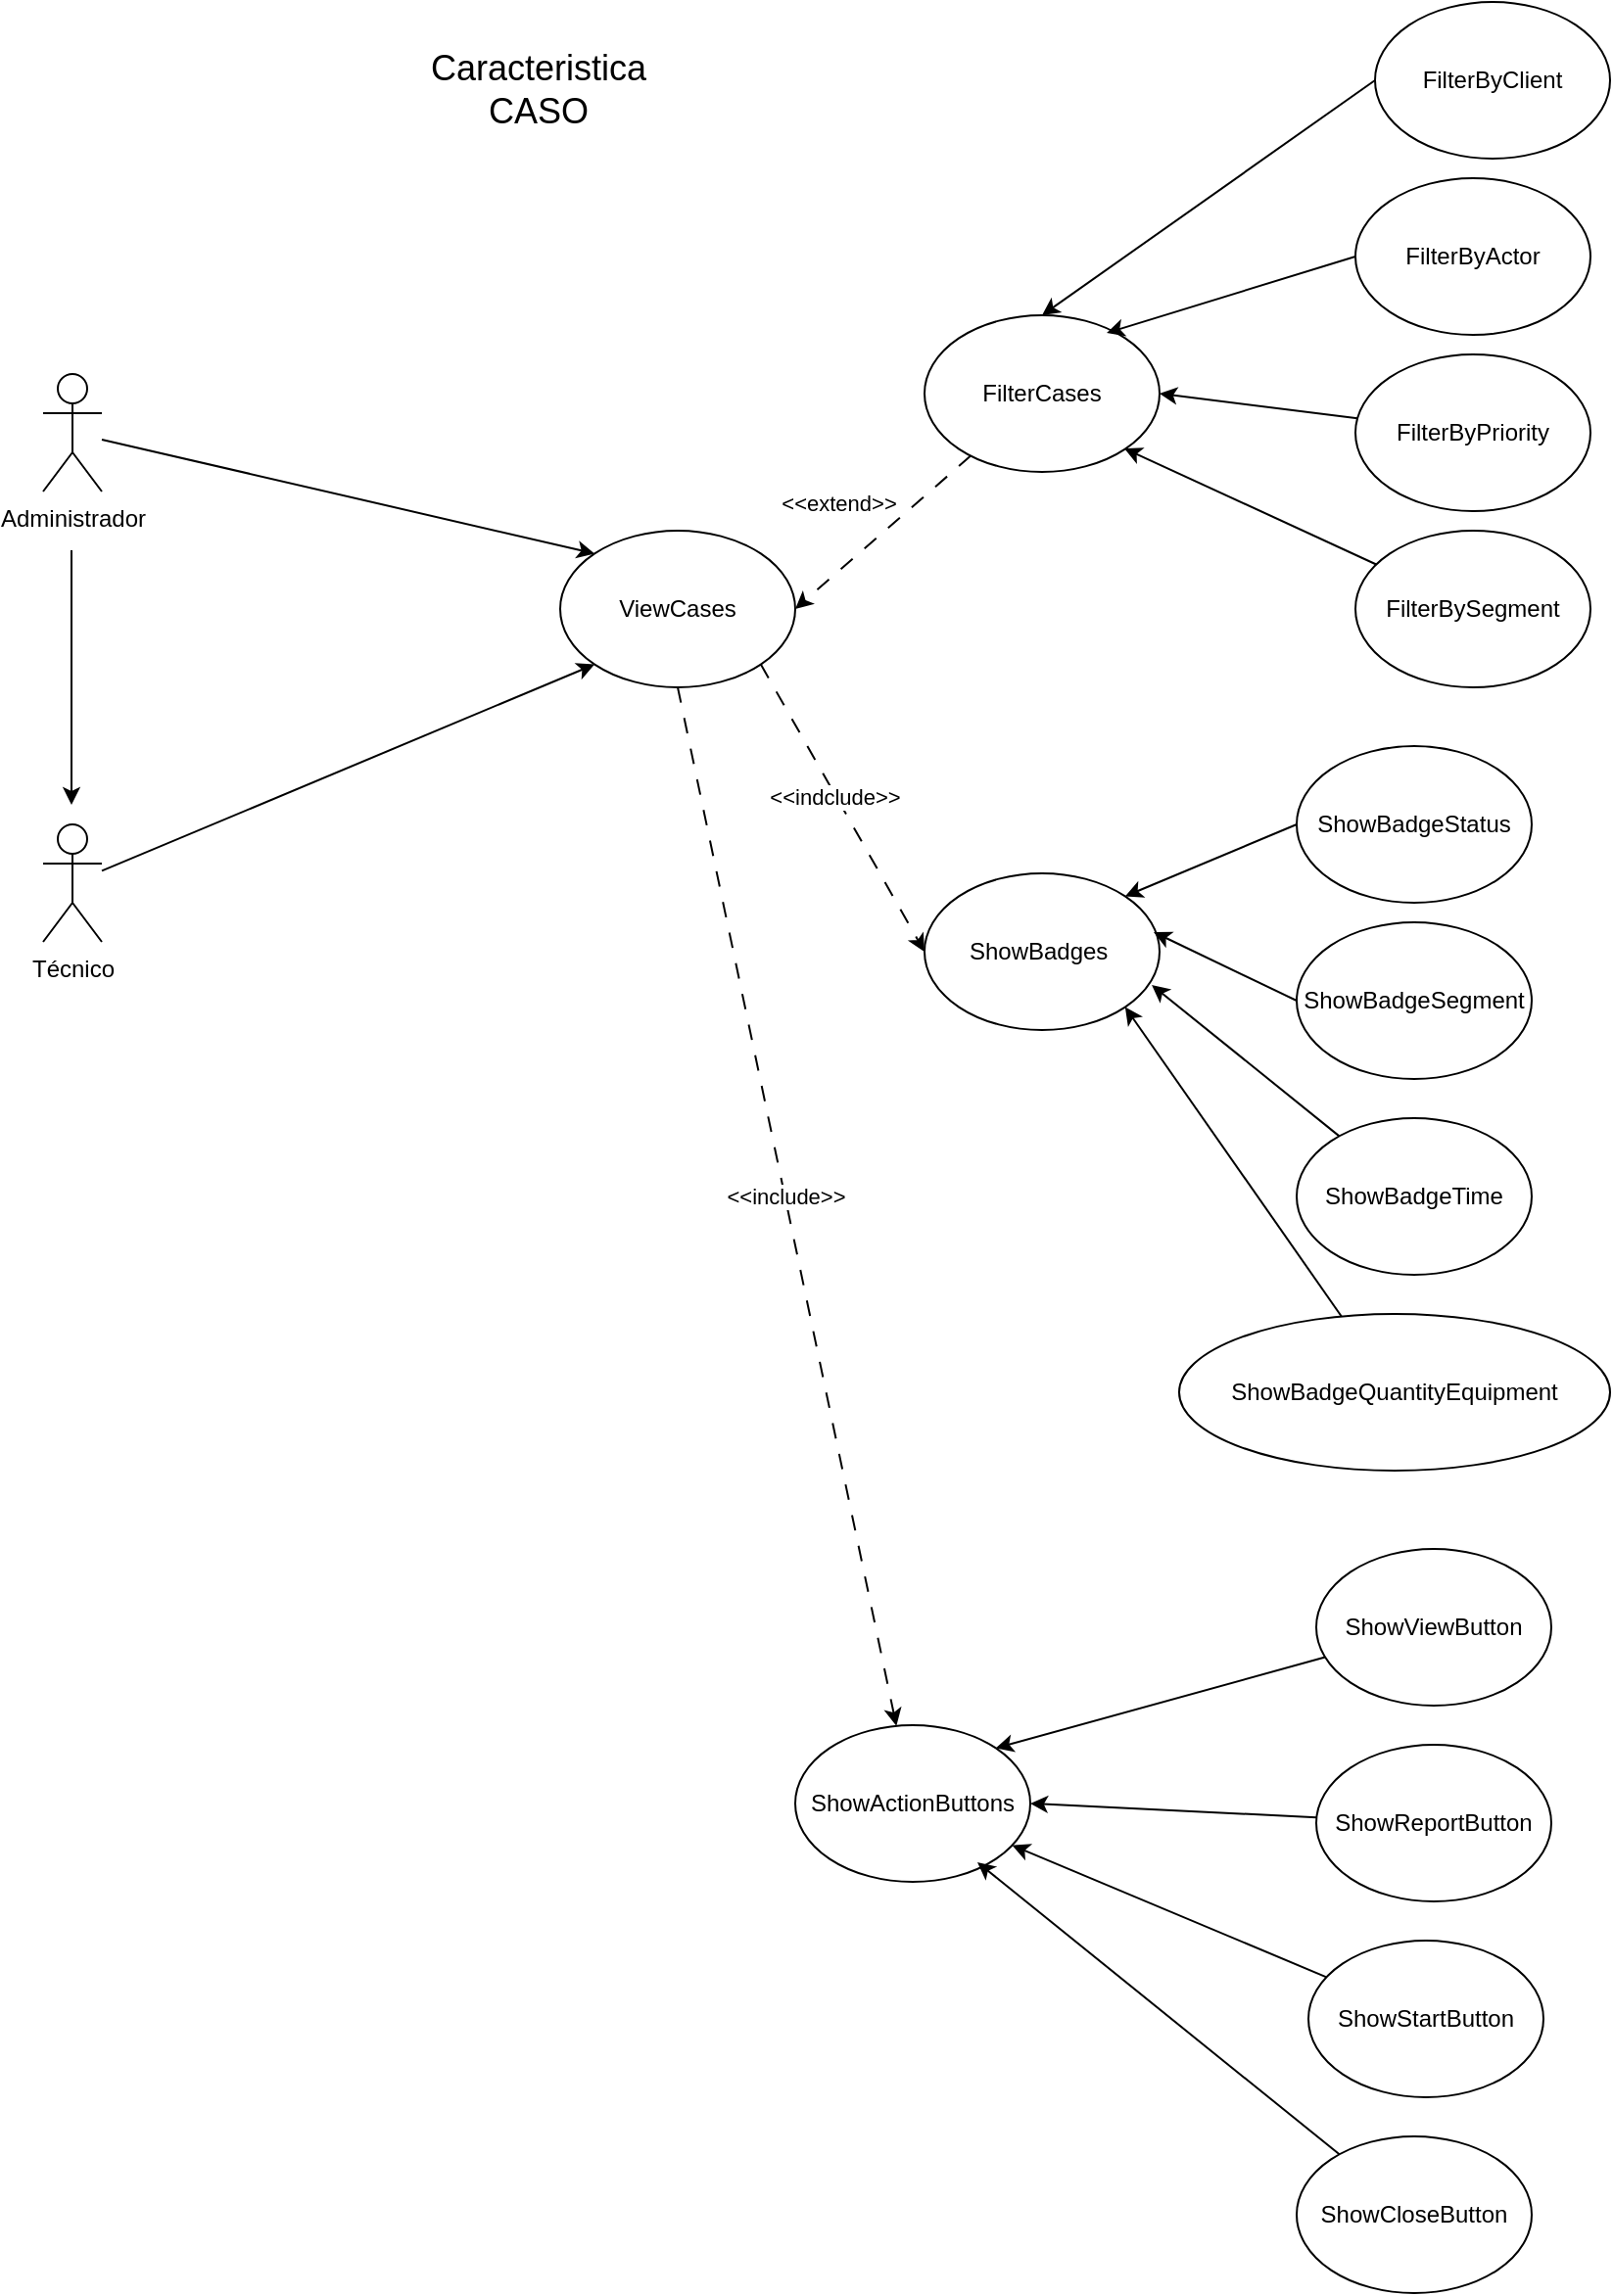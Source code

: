 <mxfile version="28.1.0">
  <diagram name="Página-1" id="58KHKjolmZH9Jl-Zs60m">
    <mxGraphModel dx="1426" dy="777" grid="1" gridSize="10" guides="1" tooltips="1" connect="1" arrows="1" fold="1" page="1" pageScale="1" pageWidth="827" pageHeight="1169" math="0" shadow="0">
      <root>
        <mxCell id="0" />
        <mxCell id="1" parent="0" />
        <mxCell id="pejVzQ1x4Z5_xWOsWl8--1" style="rounded=0;orthogonalLoop=1;jettySize=auto;html=1;entryX=0;entryY=1;entryDx=0;entryDy=0;" parent="1" source="pejVzQ1x4Z5_xWOsWl8--2" target="pejVzQ1x4Z5_xWOsWl8--5" edge="1">
          <mxGeometry relative="1" as="geometry" />
        </mxCell>
        <mxCell id="pejVzQ1x4Z5_xWOsWl8--2" value="Técnico" style="shape=umlActor;verticalLabelPosition=bottom;verticalAlign=top;html=1;outlineConnect=0;" parent="1" vertex="1">
          <mxGeometry x="170" y="480" width="30" height="60" as="geometry" />
        </mxCell>
        <mxCell id="pejVzQ1x4Z5_xWOsWl8--3" style="rounded=0;orthogonalLoop=1;jettySize=auto;html=1;entryX=0;entryY=0;entryDx=0;entryDy=0;" parent="1" source="pejVzQ1x4Z5_xWOsWl8--4" target="pejVzQ1x4Z5_xWOsWl8--5" edge="1">
          <mxGeometry relative="1" as="geometry" />
        </mxCell>
        <mxCell id="pejVzQ1x4Z5_xWOsWl8--4" value="Administrador" style="shape=umlActor;verticalLabelPosition=bottom;verticalAlign=top;html=1;outlineConnect=0;" parent="1" vertex="1">
          <mxGeometry x="170" y="250" width="30" height="60" as="geometry" />
        </mxCell>
        <mxCell id="VtQMLGaZWS-4TdvGDht8-14" style="rounded=0;orthogonalLoop=1;jettySize=auto;html=1;exitX=1;exitY=1;exitDx=0;exitDy=0;entryX=0;entryY=0.5;entryDx=0;entryDy=0;dashed=1;dashPattern=8 8;" parent="1" source="pejVzQ1x4Z5_xWOsWl8--5" target="VtQMLGaZWS-4TdvGDht8-13" edge="1">
          <mxGeometry relative="1" as="geometry" />
        </mxCell>
        <mxCell id="VtQMLGaZWS-4TdvGDht8-15" value="&amp;lt;&amp;lt;indclude&amp;gt;&amp;gt;" style="edgeLabel;html=1;align=center;verticalAlign=middle;resizable=0;points=[];" parent="VtQMLGaZWS-4TdvGDht8-14" vertex="1" connectable="0">
          <mxGeometry x="-0.08" y="-1" relative="1" as="geometry">
            <mxPoint as="offset" />
          </mxGeometry>
        </mxCell>
        <mxCell id="a221Flo-CQe9ytXhki4E-2" style="rounded=0;orthogonalLoop=1;jettySize=auto;html=1;exitX=0.5;exitY=1;exitDx=0;exitDy=0;dashed=1;dashPattern=8 8;" edge="1" parent="1" source="pejVzQ1x4Z5_xWOsWl8--5" target="a221Flo-CQe9ytXhki4E-1">
          <mxGeometry relative="1" as="geometry" />
        </mxCell>
        <mxCell id="a221Flo-CQe9ytXhki4E-3" value="&amp;lt;&amp;lt;include&amp;gt;&amp;gt;" style="edgeLabel;html=1;align=center;verticalAlign=middle;resizable=0;points=[];" vertex="1" connectable="0" parent="a221Flo-CQe9ytXhki4E-2">
          <mxGeometry x="-0.021" relative="1" as="geometry">
            <mxPoint as="offset" />
          </mxGeometry>
        </mxCell>
        <mxCell id="pejVzQ1x4Z5_xWOsWl8--5" value="ViewCases" style="ellipse;whiteSpace=wrap;html=1;" parent="1" vertex="1">
          <mxGeometry x="434" y="330" width="120" height="80" as="geometry" />
        </mxCell>
        <mxCell id="pejVzQ1x4Z5_xWOsWl8--6" value="" style="endArrow=none;html=1;rounded=0;startArrow=classic;startFill=1;endFill=0;" parent="1" edge="1">
          <mxGeometry width="50" height="50" relative="1" as="geometry">
            <mxPoint x="184.5" y="470" as="sourcePoint" />
            <mxPoint x="184.5" y="340" as="targetPoint" />
          </mxGeometry>
        </mxCell>
        <mxCell id="toCsDj9fuco49Wam5Kvl-1" value="&lt;font style=&quot;font-size: 18px;&quot;&gt;Caracteristica&lt;/font&gt;&lt;div&gt;&lt;font style=&quot;font-size: 18px;&quot;&gt;CASO&lt;/font&gt;&lt;/div&gt;" style="text;html=1;align=center;verticalAlign=middle;whiteSpace=wrap;rounded=0;" parent="1" vertex="1">
          <mxGeometry x="320" y="90" width="206" height="30" as="geometry" />
        </mxCell>
        <mxCell id="VtQMLGaZWS-4TdvGDht8-3" style="rounded=0;orthogonalLoop=1;jettySize=auto;html=1;entryX=1;entryY=0.5;entryDx=0;entryDy=0;dashed=1;dashPattern=8 8;" parent="1" source="VtQMLGaZWS-4TdvGDht8-2" target="pejVzQ1x4Z5_xWOsWl8--5" edge="1">
          <mxGeometry relative="1" as="geometry" />
        </mxCell>
        <mxCell id="VtQMLGaZWS-4TdvGDht8-4" value="&amp;lt;&amp;lt;extend&amp;gt;&amp;gt;" style="edgeLabel;html=1;align=center;verticalAlign=middle;resizable=0;points=[];" parent="VtQMLGaZWS-4TdvGDht8-3" vertex="1" connectable="0">
          <mxGeometry x="-0.04" y="1" relative="1" as="geometry">
            <mxPoint x="-26" y="-14" as="offset" />
          </mxGeometry>
        </mxCell>
        <mxCell id="VtQMLGaZWS-4TdvGDht8-2" value="FilterCases" style="ellipse;whiteSpace=wrap;html=1;" parent="1" vertex="1">
          <mxGeometry x="620" y="220" width="120" height="80" as="geometry" />
        </mxCell>
        <mxCell id="VtQMLGaZWS-4TdvGDht8-6" style="rounded=0;orthogonalLoop=1;jettySize=auto;html=1;entryX=0.5;entryY=0;entryDx=0;entryDy=0;exitX=0;exitY=0.5;exitDx=0;exitDy=0;" parent="1" source="VtQMLGaZWS-4TdvGDht8-5" target="VtQMLGaZWS-4TdvGDht8-2" edge="1">
          <mxGeometry relative="1" as="geometry" />
        </mxCell>
        <mxCell id="VtQMLGaZWS-4TdvGDht8-5" value="FilterByClient" style="ellipse;whiteSpace=wrap;html=1;" parent="1" vertex="1">
          <mxGeometry x="850" y="60" width="120" height="80" as="geometry" />
        </mxCell>
        <mxCell id="VtQMLGaZWS-4TdvGDht8-10" style="rounded=0;orthogonalLoop=1;jettySize=auto;html=1;entryX=0.775;entryY=0.113;entryDx=0;entryDy=0;exitX=0;exitY=0.5;exitDx=0;exitDy=0;entryPerimeter=0;" parent="1" source="VtQMLGaZWS-4TdvGDht8-7" target="VtQMLGaZWS-4TdvGDht8-2" edge="1">
          <mxGeometry relative="1" as="geometry" />
        </mxCell>
        <mxCell id="VtQMLGaZWS-4TdvGDht8-7" value="FilterByActor" style="ellipse;whiteSpace=wrap;html=1;" parent="1" vertex="1">
          <mxGeometry x="840" y="150" width="120" height="80" as="geometry" />
        </mxCell>
        <mxCell id="VtQMLGaZWS-4TdvGDht8-11" style="rounded=0;orthogonalLoop=1;jettySize=auto;html=1;entryX=1;entryY=0.5;entryDx=0;entryDy=0;" parent="1" source="VtQMLGaZWS-4TdvGDht8-8" target="VtQMLGaZWS-4TdvGDht8-2" edge="1">
          <mxGeometry relative="1" as="geometry" />
        </mxCell>
        <mxCell id="VtQMLGaZWS-4TdvGDht8-8" value="FilterByPriority" style="ellipse;whiteSpace=wrap;html=1;" parent="1" vertex="1">
          <mxGeometry x="840" y="240" width="120" height="80" as="geometry" />
        </mxCell>
        <mxCell id="VtQMLGaZWS-4TdvGDht8-12" style="rounded=0;orthogonalLoop=1;jettySize=auto;html=1;" parent="1" source="VtQMLGaZWS-4TdvGDht8-9" edge="1">
          <mxGeometry relative="1" as="geometry">
            <mxPoint x="722" y="288" as="targetPoint" />
          </mxGeometry>
        </mxCell>
        <mxCell id="VtQMLGaZWS-4TdvGDht8-9" value="FilterBySegment" style="ellipse;whiteSpace=wrap;html=1;" parent="1" vertex="1">
          <mxGeometry x="840" y="330" width="120" height="80" as="geometry" />
        </mxCell>
        <mxCell id="VtQMLGaZWS-4TdvGDht8-13" value="ShowBadges&amp;nbsp;" style="ellipse;whiteSpace=wrap;html=1;" parent="1" vertex="1">
          <mxGeometry x="620" y="505" width="120" height="80" as="geometry" />
        </mxCell>
        <mxCell id="VtQMLGaZWS-4TdvGDht8-17" style="rounded=0;orthogonalLoop=1;jettySize=auto;html=1;exitX=0;exitY=0.5;exitDx=0;exitDy=0;entryX=1;entryY=0;entryDx=0;entryDy=0;" parent="1" source="VtQMLGaZWS-4TdvGDht8-16" target="VtQMLGaZWS-4TdvGDht8-13" edge="1">
          <mxGeometry relative="1" as="geometry" />
        </mxCell>
        <mxCell id="VtQMLGaZWS-4TdvGDht8-16" value="ShowBadgeStatus" style="ellipse;whiteSpace=wrap;html=1;" parent="1" vertex="1">
          <mxGeometry x="810" y="440" width="120" height="80" as="geometry" />
        </mxCell>
        <mxCell id="VtQMLGaZWS-4TdvGDht8-18" style="rounded=0;orthogonalLoop=1;jettySize=auto;html=1;exitX=0;exitY=0.5;exitDx=0;exitDy=0;entryX=0.975;entryY=0.375;entryDx=0;entryDy=0;entryPerimeter=0;" parent="1" source="VtQMLGaZWS-4TdvGDht8-19" target="VtQMLGaZWS-4TdvGDht8-13" edge="1">
          <mxGeometry relative="1" as="geometry">
            <mxPoint x="740" y="607" as="targetPoint" />
          </mxGeometry>
        </mxCell>
        <mxCell id="VtQMLGaZWS-4TdvGDht8-19" value="ShowBadgeSegment" style="ellipse;whiteSpace=wrap;html=1;" parent="1" vertex="1">
          <mxGeometry x="810" y="530" width="120" height="80" as="geometry" />
        </mxCell>
        <mxCell id="VtQMLGaZWS-4TdvGDht8-21" style="rounded=0;orthogonalLoop=1;jettySize=auto;html=1;entryX=0.967;entryY=0.713;entryDx=0;entryDy=0;entryPerimeter=0;" parent="1" source="VtQMLGaZWS-4TdvGDht8-20" target="VtQMLGaZWS-4TdvGDht8-13" edge="1">
          <mxGeometry relative="1" as="geometry" />
        </mxCell>
        <mxCell id="VtQMLGaZWS-4TdvGDht8-20" value="ShowBadgeTime" style="ellipse;whiteSpace=wrap;html=1;" parent="1" vertex="1">
          <mxGeometry x="810" y="630" width="120" height="80" as="geometry" />
        </mxCell>
        <mxCell id="VtQMLGaZWS-4TdvGDht8-23" style="rounded=0;orthogonalLoop=1;jettySize=auto;html=1;entryX=1;entryY=1;entryDx=0;entryDy=0;" parent="1" source="VtQMLGaZWS-4TdvGDht8-24" target="VtQMLGaZWS-4TdvGDht8-13" edge="1">
          <mxGeometry relative="1" as="geometry">
            <mxPoint x="722" y="660" as="targetPoint" />
          </mxGeometry>
        </mxCell>
        <mxCell id="VtQMLGaZWS-4TdvGDht8-24" value="ShowBadgeQuantityEquipment" style="ellipse;whiteSpace=wrap;html=1;" parent="1" vertex="1">
          <mxGeometry x="750" y="730" width="220" height="80" as="geometry" />
        </mxCell>
        <mxCell id="a221Flo-CQe9ytXhki4E-1" value="ShowActionButtons" style="ellipse;whiteSpace=wrap;html=1;" vertex="1" parent="1">
          <mxGeometry x="554" y="940" width="120" height="80" as="geometry" />
        </mxCell>
        <mxCell id="a221Flo-CQe9ytXhki4E-5" style="rounded=0;orthogonalLoop=1;jettySize=auto;html=1;entryX=1;entryY=0;entryDx=0;entryDy=0;" edge="1" parent="1" source="a221Flo-CQe9ytXhki4E-4" target="a221Flo-CQe9ytXhki4E-1">
          <mxGeometry relative="1" as="geometry" />
        </mxCell>
        <mxCell id="a221Flo-CQe9ytXhki4E-4" value="ShowViewButton" style="ellipse;whiteSpace=wrap;html=1;" vertex="1" parent="1">
          <mxGeometry x="820" y="850" width="120" height="80" as="geometry" />
        </mxCell>
        <mxCell id="a221Flo-CQe9ytXhki4E-6" style="rounded=0;orthogonalLoop=1;jettySize=auto;html=1;entryX=1;entryY=0.5;entryDx=0;entryDy=0;" edge="1" parent="1" source="a221Flo-CQe9ytXhki4E-7" target="a221Flo-CQe9ytXhki4E-1">
          <mxGeometry relative="1" as="geometry">
            <mxPoint x="656" y="1052" as="targetPoint" />
          </mxGeometry>
        </mxCell>
        <mxCell id="a221Flo-CQe9ytXhki4E-7" value="ShowReportButton" style="ellipse;whiteSpace=wrap;html=1;" vertex="1" parent="1">
          <mxGeometry x="820" y="950" width="120" height="80" as="geometry" />
        </mxCell>
        <mxCell id="a221Flo-CQe9ytXhki4E-9" style="rounded=0;orthogonalLoop=1;jettySize=auto;html=1;" edge="1" parent="1" source="a221Flo-CQe9ytXhki4E-10" target="a221Flo-CQe9ytXhki4E-1">
          <mxGeometry relative="1" as="geometry">
            <mxPoint x="670" y="1050" as="targetPoint" />
          </mxGeometry>
        </mxCell>
        <mxCell id="a221Flo-CQe9ytXhki4E-10" value="ShowStartButton" style="ellipse;whiteSpace=wrap;html=1;" vertex="1" parent="1">
          <mxGeometry x="816" y="1050" width="120" height="80" as="geometry" />
        </mxCell>
        <mxCell id="a221Flo-CQe9ytXhki4E-11" style="rounded=0;orthogonalLoop=1;jettySize=auto;html=1;entryX=0.775;entryY=0.875;entryDx=0;entryDy=0;entryPerimeter=0;" edge="1" parent="1" source="a221Flo-CQe9ytXhki4E-12" target="a221Flo-CQe9ytXhki4E-1">
          <mxGeometry relative="1" as="geometry">
            <mxPoint x="1010" y="1100" as="targetPoint" />
          </mxGeometry>
        </mxCell>
        <mxCell id="a221Flo-CQe9ytXhki4E-12" value="ShowCloseButton" style="ellipse;whiteSpace=wrap;html=1;" vertex="1" parent="1">
          <mxGeometry x="810" y="1150" width="120" height="80" as="geometry" />
        </mxCell>
      </root>
    </mxGraphModel>
  </diagram>
</mxfile>
